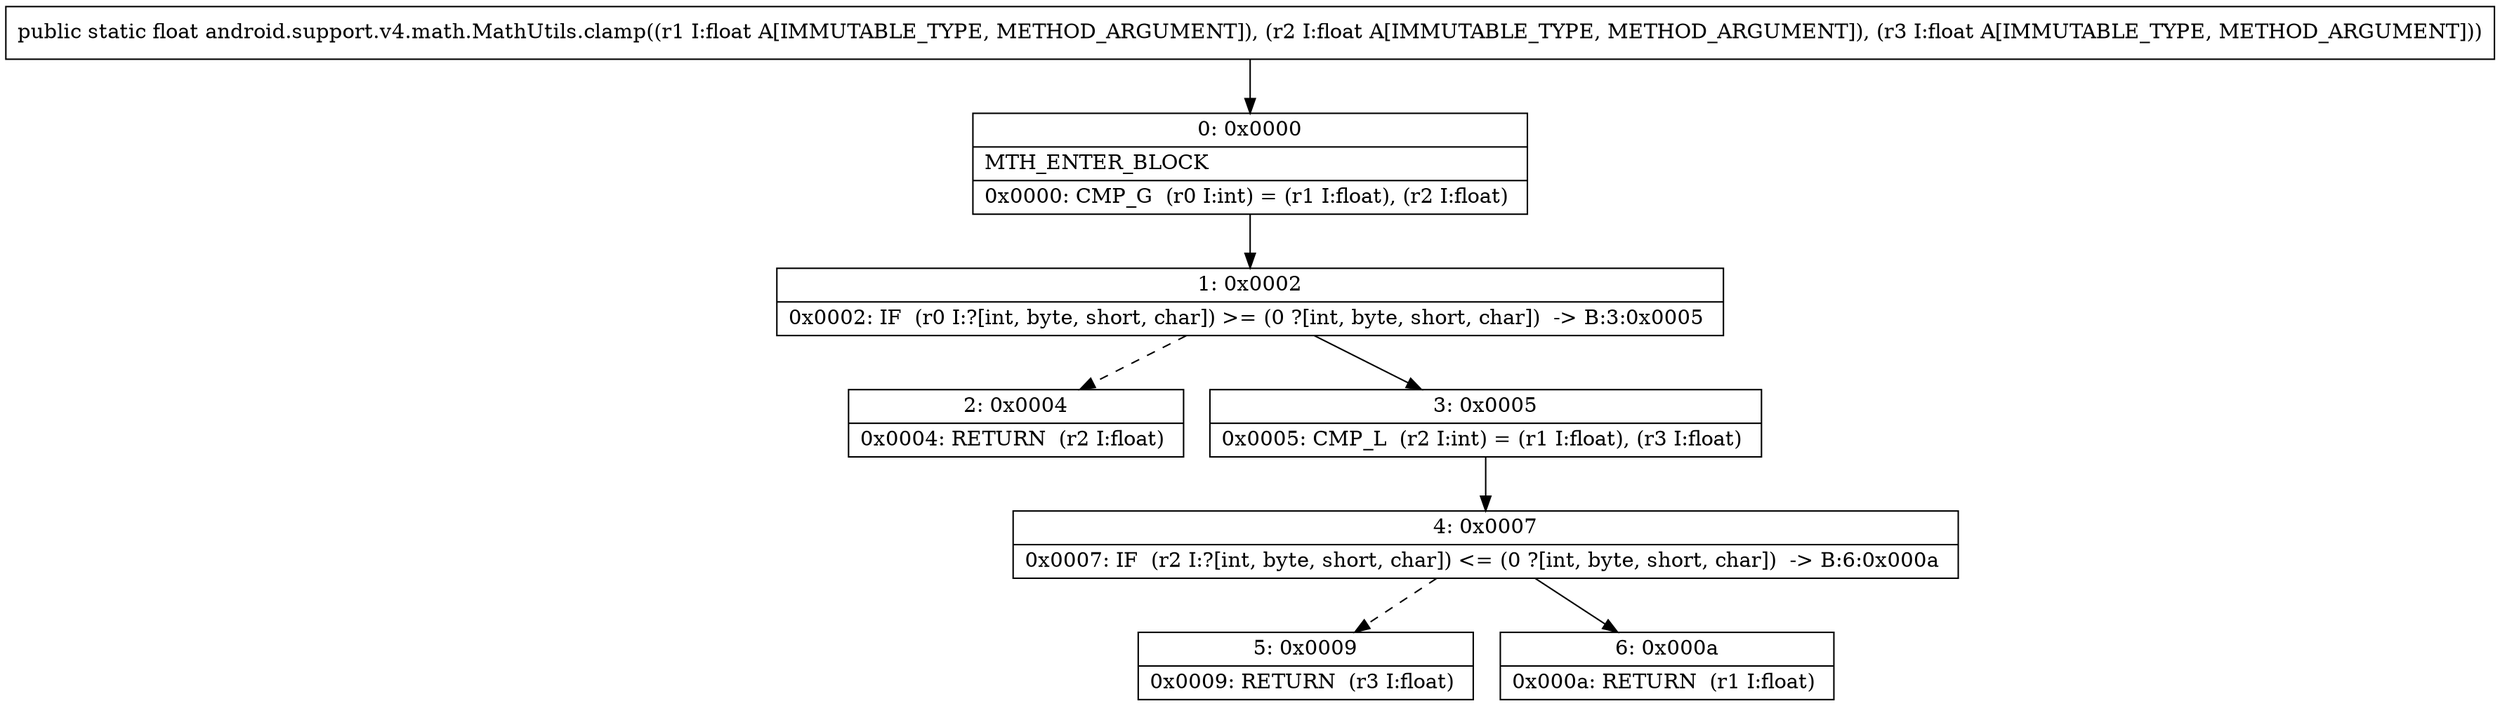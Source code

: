 digraph "CFG forandroid.support.v4.math.MathUtils.clamp(FFF)F" {
Node_0 [shape=record,label="{0\:\ 0x0000|MTH_ENTER_BLOCK\l|0x0000: CMP_G  (r0 I:int) = (r1 I:float), (r2 I:float) \l}"];
Node_1 [shape=record,label="{1\:\ 0x0002|0x0002: IF  (r0 I:?[int, byte, short, char]) \>= (0 ?[int, byte, short, char])  \-\> B:3:0x0005 \l}"];
Node_2 [shape=record,label="{2\:\ 0x0004|0x0004: RETURN  (r2 I:float) \l}"];
Node_3 [shape=record,label="{3\:\ 0x0005|0x0005: CMP_L  (r2 I:int) = (r1 I:float), (r3 I:float) \l}"];
Node_4 [shape=record,label="{4\:\ 0x0007|0x0007: IF  (r2 I:?[int, byte, short, char]) \<= (0 ?[int, byte, short, char])  \-\> B:6:0x000a \l}"];
Node_5 [shape=record,label="{5\:\ 0x0009|0x0009: RETURN  (r3 I:float) \l}"];
Node_6 [shape=record,label="{6\:\ 0x000a|0x000a: RETURN  (r1 I:float) \l}"];
MethodNode[shape=record,label="{public static float android.support.v4.math.MathUtils.clamp((r1 I:float A[IMMUTABLE_TYPE, METHOD_ARGUMENT]), (r2 I:float A[IMMUTABLE_TYPE, METHOD_ARGUMENT]), (r3 I:float A[IMMUTABLE_TYPE, METHOD_ARGUMENT])) }"];
MethodNode -> Node_0;
Node_0 -> Node_1;
Node_1 -> Node_2[style=dashed];
Node_1 -> Node_3;
Node_3 -> Node_4;
Node_4 -> Node_5[style=dashed];
Node_4 -> Node_6;
}

